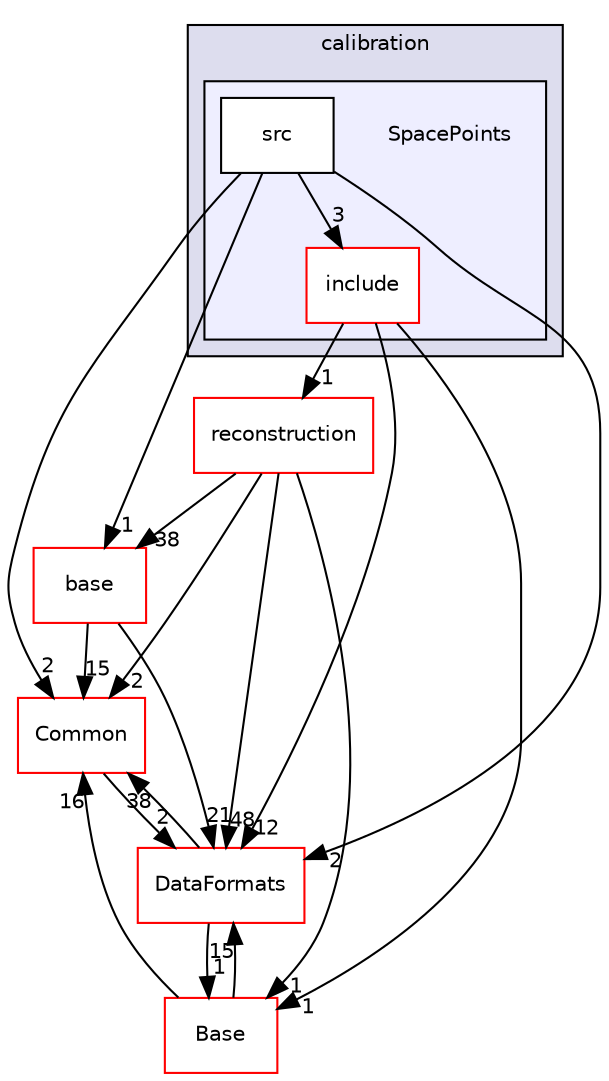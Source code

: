 digraph "/home/travis/build/AliceO2Group/AliceO2/Detectors/TPC/calibration/SpacePoints" {
  bgcolor=transparent;
  compound=true
  node [ fontsize="10", fontname="Helvetica"];
  edge [ labelfontsize="10", labelfontname="Helvetica"];
  subgraph clusterdir_4995562033b321477cfe3c34a14a5189 {
    graph [ bgcolor="#ddddee", pencolor="black", label="calibration" fontname="Helvetica", fontsize="10", URL="dir_4995562033b321477cfe3c34a14a5189.html"]
  subgraph clusterdir_7f0118076ec35c6eba4fbf3c8c648756 {
    graph [ bgcolor="#eeeeff", pencolor="black", label="" URL="dir_7f0118076ec35c6eba4fbf3c8c648756.html"];
    dir_7f0118076ec35c6eba4fbf3c8c648756 [shape=plaintext label="SpacePoints"];
    dir_2055e8b9f766f2ecf35205bcfa7b602c [shape=box label="include" color="red" fillcolor="white" style="filled" URL="dir_2055e8b9f766f2ecf35205bcfa7b602c.html"];
    dir_c2674d115144eca5f4f109769e5de0d0 [shape=box label="src" color="black" fillcolor="white" style="filled" URL="dir_c2674d115144eca5f4f109769e5de0d0.html"];
  }
  }
  dir_677b030cc750909e4cd27413873678d8 [shape=box label="base" color="red" URL="dir_677b030cc750909e4cd27413873678d8.html"];
  dir_4ab6b4cc6a7edbff49100e9123df213f [shape=box label="Common" color="red" URL="dir_4ab6b4cc6a7edbff49100e9123df213f.html"];
  dir_a5de047958dd458e809773c6ffaa8478 [shape=box label="reconstruction" color="red" URL="dir_a5de047958dd458e809773c6ffaa8478.html"];
  dir_37c90836491b695b472bf98d1be8336b [shape=box label="Base" color="red" URL="dir_37c90836491b695b472bf98d1be8336b.html"];
  dir_2171f7ec022c5423887b07c69b2f5b48 [shape=box label="DataFormats" color="red" URL="dir_2171f7ec022c5423887b07c69b2f5b48.html"];
  dir_2055e8b9f766f2ecf35205bcfa7b602c->dir_a5de047958dd458e809773c6ffaa8478 [headlabel="1", labeldistance=1.5 headhref="dir_000675_000401.html"];
  dir_2055e8b9f766f2ecf35205bcfa7b602c->dir_37c90836491b695b472bf98d1be8336b [headlabel="1", labeldistance=1.5 headhref="dir_000675_000293.html"];
  dir_2055e8b9f766f2ecf35205bcfa7b602c->dir_2171f7ec022c5423887b07c69b2f5b48 [headlabel="12", labeldistance=1.5 headhref="dir_000675_000090.html"];
  dir_677b030cc750909e4cd27413873678d8->dir_4ab6b4cc6a7edbff49100e9123df213f [headlabel="15", labeldistance=1.5 headhref="dir_000060_000036.html"];
  dir_677b030cc750909e4cd27413873678d8->dir_2171f7ec022c5423887b07c69b2f5b48 [headlabel="21", labeldistance=1.5 headhref="dir_000060_000090.html"];
  dir_4ab6b4cc6a7edbff49100e9123df213f->dir_2171f7ec022c5423887b07c69b2f5b48 [headlabel="2", labeldistance=1.5 headhref="dir_000036_000090.html"];
  dir_a5de047958dd458e809773c6ffaa8478->dir_677b030cc750909e4cd27413873678d8 [headlabel="38", labeldistance=1.5 headhref="dir_000401_000060.html"];
  dir_a5de047958dd458e809773c6ffaa8478->dir_4ab6b4cc6a7edbff49100e9123df213f [headlabel="2", labeldistance=1.5 headhref="dir_000401_000036.html"];
  dir_a5de047958dd458e809773c6ffaa8478->dir_37c90836491b695b472bf98d1be8336b [headlabel="1", labeldistance=1.5 headhref="dir_000401_000293.html"];
  dir_a5de047958dd458e809773c6ffaa8478->dir_2171f7ec022c5423887b07c69b2f5b48 [headlabel="48", labeldistance=1.5 headhref="dir_000401_000090.html"];
  dir_37c90836491b695b472bf98d1be8336b->dir_4ab6b4cc6a7edbff49100e9123df213f [headlabel="16", labeldistance=1.5 headhref="dir_000293_000036.html"];
  dir_37c90836491b695b472bf98d1be8336b->dir_2171f7ec022c5423887b07c69b2f5b48 [headlabel="15", labeldistance=1.5 headhref="dir_000293_000090.html"];
  dir_c2674d115144eca5f4f109769e5de0d0->dir_2055e8b9f766f2ecf35205bcfa7b602c [headlabel="3", labeldistance=1.5 headhref="dir_000677_000675.html"];
  dir_c2674d115144eca5f4f109769e5de0d0->dir_677b030cc750909e4cd27413873678d8 [headlabel="1", labeldistance=1.5 headhref="dir_000677_000060.html"];
  dir_c2674d115144eca5f4f109769e5de0d0->dir_4ab6b4cc6a7edbff49100e9123df213f [headlabel="2", labeldistance=1.5 headhref="dir_000677_000036.html"];
  dir_c2674d115144eca5f4f109769e5de0d0->dir_2171f7ec022c5423887b07c69b2f5b48 [headlabel="2", labeldistance=1.5 headhref="dir_000677_000090.html"];
  dir_2171f7ec022c5423887b07c69b2f5b48->dir_4ab6b4cc6a7edbff49100e9123df213f [headlabel="38", labeldistance=1.5 headhref="dir_000090_000036.html"];
  dir_2171f7ec022c5423887b07c69b2f5b48->dir_37c90836491b695b472bf98d1be8336b [headlabel="1", labeldistance=1.5 headhref="dir_000090_000293.html"];
}
